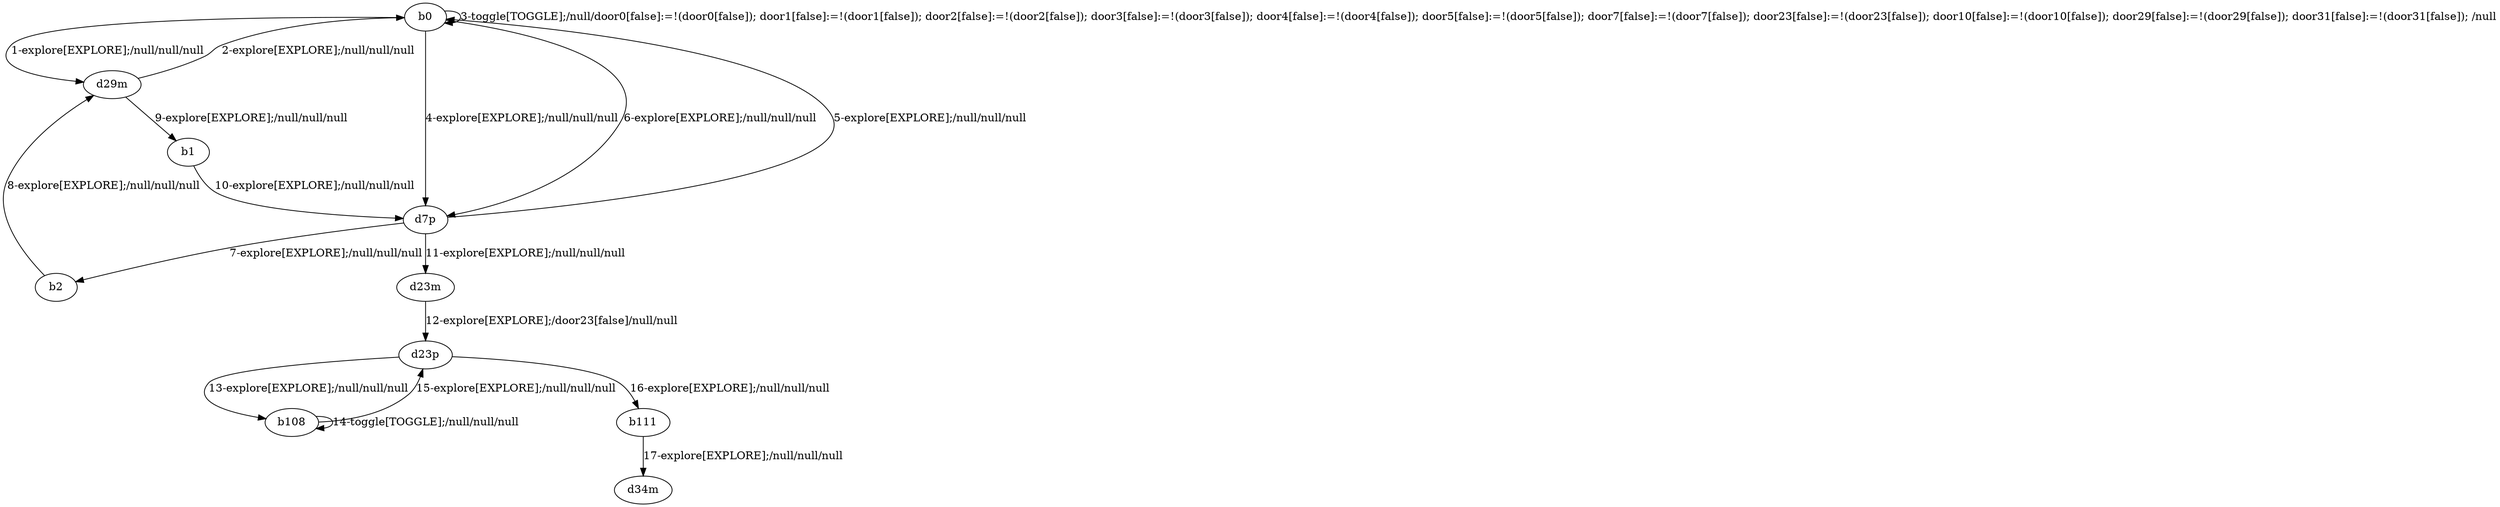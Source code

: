 # Total number of goals covered by this test: 1
# b108 --> d23p

digraph g {
"b0" -> "d29m" [label = "1-explore[EXPLORE];/null/null/null"];
"d29m" -> "b0" [label = "2-explore[EXPLORE];/null/null/null"];
"b0" -> "b0" [label = "3-toggle[TOGGLE];/null/door0[false]:=!(door0[false]); door1[false]:=!(door1[false]); door2[false]:=!(door2[false]); door3[false]:=!(door3[false]); door4[false]:=!(door4[false]); door5[false]:=!(door5[false]); door7[false]:=!(door7[false]); door23[false]:=!(door23[false]); door10[false]:=!(door10[false]); door29[false]:=!(door29[false]); door31[false]:=!(door31[false]); /null"];
"b0" -> "d7p" [label = "4-explore[EXPLORE];/null/null/null"];
"d7p" -> "b0" [label = "5-explore[EXPLORE];/null/null/null"];
"b0" -> "d7p" [label = "6-explore[EXPLORE];/null/null/null"];
"d7p" -> "b2" [label = "7-explore[EXPLORE];/null/null/null"];
"b2" -> "d29m" [label = "8-explore[EXPLORE];/null/null/null"];
"d29m" -> "b1" [label = "9-explore[EXPLORE];/null/null/null"];
"b1" -> "d7p" [label = "10-explore[EXPLORE];/null/null/null"];
"d7p" -> "d23m" [label = "11-explore[EXPLORE];/null/null/null"];
"d23m" -> "d23p" [label = "12-explore[EXPLORE];/door23[false]/null/null"];
"d23p" -> "b108" [label = "13-explore[EXPLORE];/null/null/null"];
"b108" -> "b108" [label = "14-toggle[TOGGLE];/null/null/null"];
"b108" -> "d23p" [label = "15-explore[EXPLORE];/null/null/null"];
"d23p" -> "b111" [label = "16-explore[EXPLORE];/null/null/null"];
"b111" -> "d34m" [label = "17-explore[EXPLORE];/null/null/null"];
}